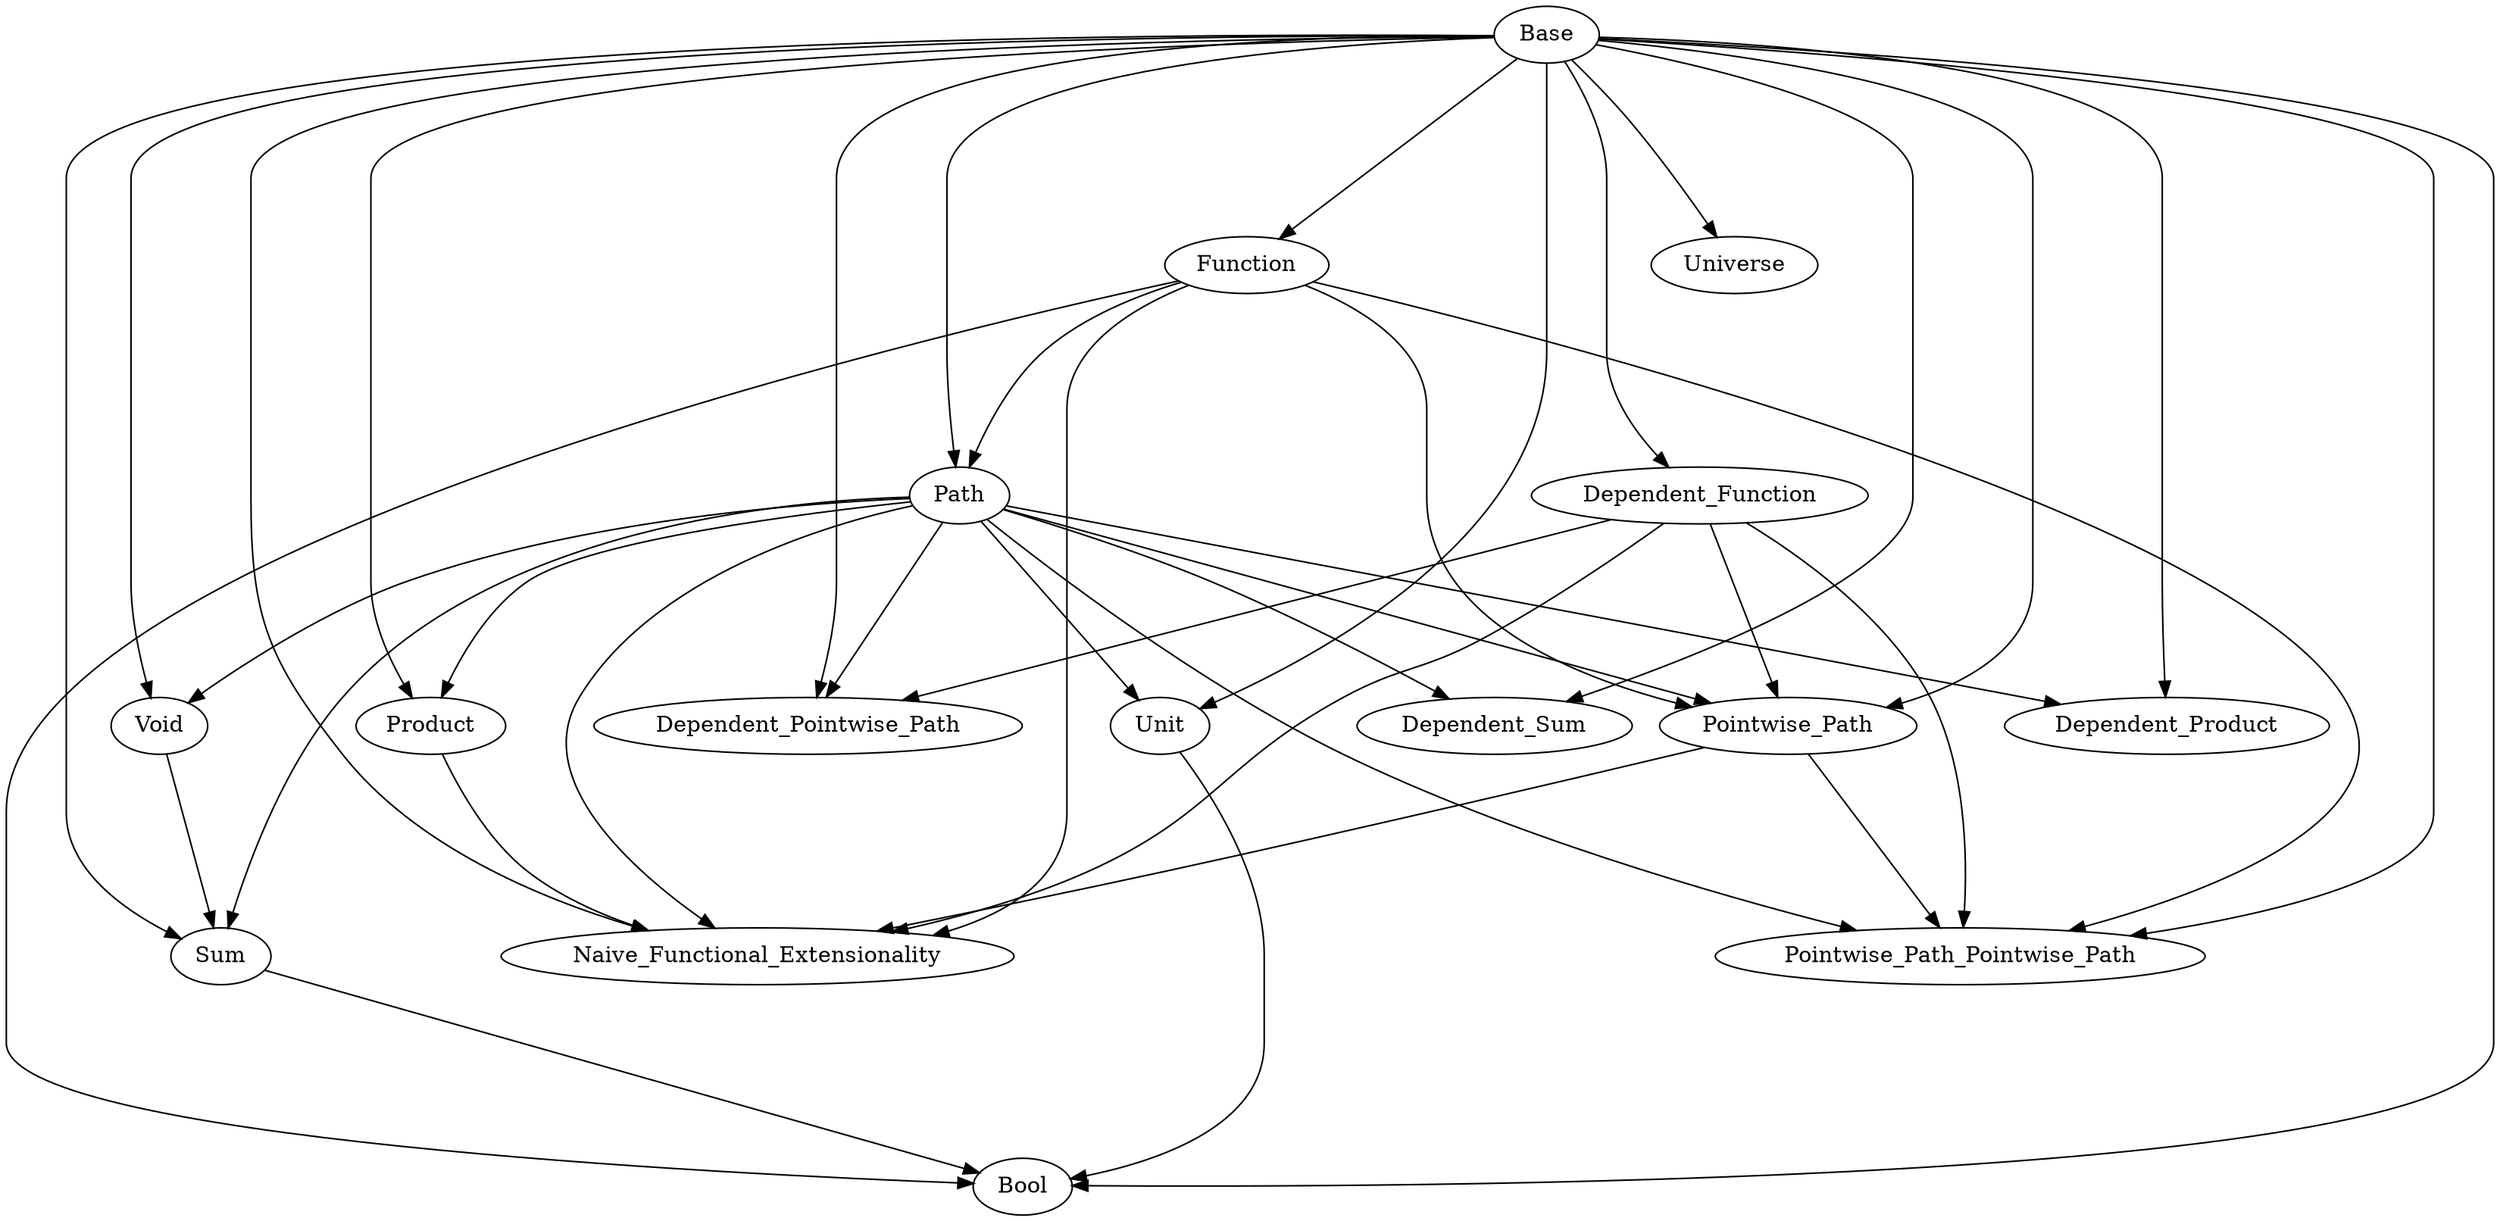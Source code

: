 digraph Dependencies {
  edge [ minlen = 3 ];

  # Base

  # Dependent_Function
  "Base" -> "Dependent_Function";

  # Function
  "Base" -> "Function";

  # Path
  "Base" -> "Path";
  "Function" -> "Path";

  # Void
  "Base" -> "Void";
  "Path" -> "Void";

  # Unit
  "Base" -> "Unit";
  "Path" -> "Unit";

  # Sum
  "Base" -> "Sum";
  "Path" -> "Sum";
  "Void" -> "Sum";

  # Product
  "Base" -> "Product";
  "Path" -> "Product";

  # Dependent_Sum
  "Base" -> "Dependent_Sum";
  "Path" -> "Dependent_Sum";

  # Dependent_Product
  "Base" -> "Dependent_Product";
  "Path" -> "Dependent_Product";

  # Universe
  "Base" -> "Universe";

  # Dependent_Pointwise_Path
  "Base" -> "Dependent_Pointwise_Path";
  "Dependent_Function" -> "Dependent_Pointwise_Path";
  "Path" -> "Dependent_Pointwise_Path";

  # Pointwise_Path
  "Base" -> "Pointwise_Path";
  "Dependent_Function" -> "Pointwise_Path";
  "Function" -> "Pointwise_Path";
  "Path" -> "Pointwise_Path";

  # Pointwise_Path_Pointwise_Path
  "Base" -> "Pointwise_Path_Pointwise_Path";
  "Dependent_Function" -> "Pointwise_Path_Pointwise_Path";
  "Function" -> "Pointwise_Path_Pointwise_Path";
  "Path" -> "Pointwise_Path_Pointwise_Path";
  "Pointwise_Path" -> "Pointwise_Path_Pointwise_Path";

  # Naive_Functional_Extensionality
  "Base" -> "Naive_Functional_Extensionality";
  "Dependent_Function" -> "Naive_Functional_Extensionality";
  "Function" -> "Naive_Functional_Extensionality";
  "Product" -> "Naive_Functional_Extensionality";
  "Path" -> "Naive_Functional_Extensionality";
  "Pointwise_Path" -> "Naive_Functional_Extensionality";

  # Bool
  "Base" -> "Bool";
  "Function" -> "Bool";
  "Sum" -> "Bool";
  "Unit" -> "Bool";
}
